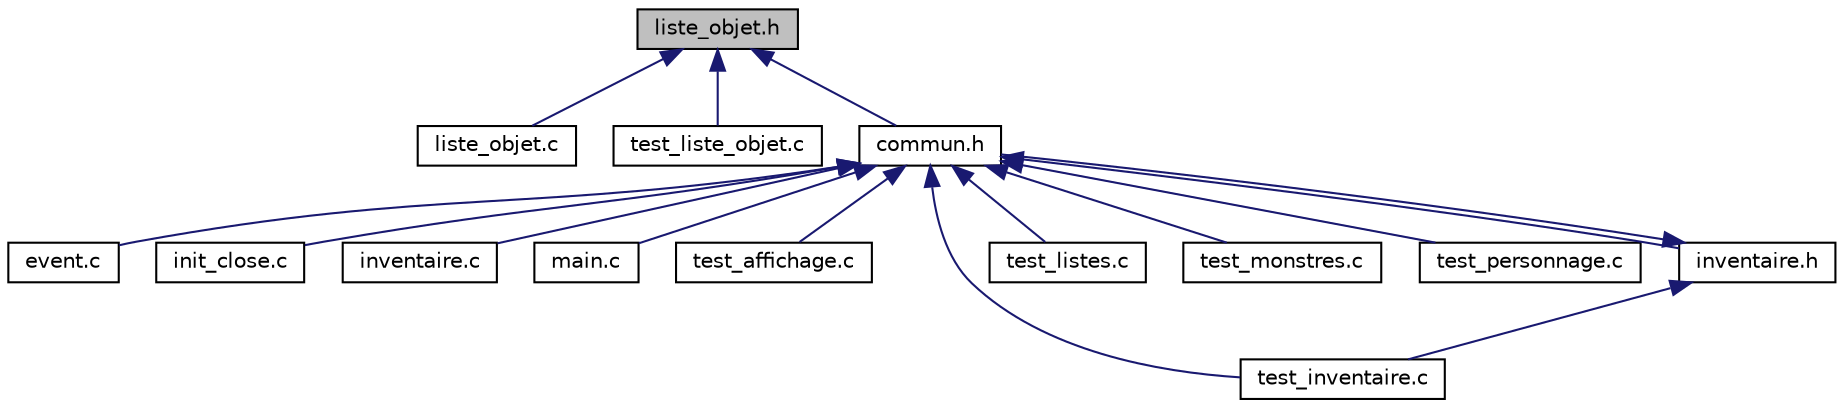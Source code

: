 digraph "liste_objet.h"
{
 // LATEX_PDF_SIZE
  edge [fontname="Helvetica",fontsize="10",labelfontname="Helvetica",labelfontsize="10"];
  node [fontname="Helvetica",fontsize="10",shape=record];
  Node1 [label="liste_objet.h",height=0.2,width=0.4,color="black", fillcolor="grey75", style="filled", fontcolor="black",tooltip="Fichier contenant toutes les définitions concernant les listes d'objets."];
  Node1 -> Node2 [dir="back",color="midnightblue",fontsize="10",style="solid"];
  Node2 [label="liste_objet.c",height=0.2,width=0.4,color="black", fillcolor="white", style="filled",URL="$d5/d17/liste__objet_8c.html",tooltip=" "];
  Node1 -> Node3 [dir="back",color="midnightblue",fontsize="10",style="solid"];
  Node3 [label="test_liste_objet.c",height=0.2,width=0.4,color="black", fillcolor="white", style="filled",URL="$dc/de4/test__liste__objet_8c.html",tooltip=" "];
  Node1 -> Node4 [dir="back",color="midnightblue",fontsize="10",style="solid"];
  Node4 [label="commun.h",height=0.2,width=0.4,color="black", fillcolor="white", style="filled",URL="$d1/d0f/commun_8h.html",tooltip=" "];
  Node4 -> Node5 [dir="back",color="midnightblue",fontsize="10",style="solid"];
  Node5 [label="event.c",height=0.2,width=0.4,color="black", fillcolor="white", style="filled",URL="$d0/deb/event_8c.html",tooltip="Fichier qui appelle différentes fonctions en fonction du déclenchement d'évenements."];
  Node4 -> Node6 [dir="back",color="midnightblue",fontsize="10",style="solid"];
  Node6 [label="init_close.c",height=0.2,width=0.4,color="black", fillcolor="white", style="filled",URL="$d1/d41/init__close_8c.html",tooltip=" "];
  Node4 -> Node7 [dir="back",color="midnightblue",fontsize="10",style="solid"];
  Node7 [label="inventaire.c",height=0.2,width=0.4,color="black", fillcolor="white", style="filled",URL="$d4/d04/inventaire_8c.html",tooltip=" "];
  Node4 -> Node8 [dir="back",color="midnightblue",fontsize="10",style="solid"];
  Node8 [label="main.c",height=0.2,width=0.4,color="black", fillcolor="white", style="filled",URL="$d0/d29/main_8c.html",tooltip=" "];
  Node4 -> Node9 [dir="back",color="midnightblue",fontsize="10",style="solid"];
  Node9 [label="test_affichage.c",height=0.2,width=0.4,color="black", fillcolor="white", style="filled",URL="$d3/dd5/test__affichage_8c.html",tooltip=" "];
  Node4 -> Node10 [dir="back",color="midnightblue",fontsize="10",style="solid"];
  Node10 [label="test_inventaire.c",height=0.2,width=0.4,color="black", fillcolor="white", style="filled",URL="$d9/d66/test__inventaire_8c.html",tooltip=" "];
  Node4 -> Node11 [dir="back",color="midnightblue",fontsize="10",style="solid"];
  Node11 [label="test_listes.c",height=0.2,width=0.4,color="black", fillcolor="white", style="filled",URL="$d7/d17/test__listes_8c.html",tooltip=" "];
  Node4 -> Node12 [dir="back",color="midnightblue",fontsize="10",style="solid"];
  Node12 [label="test_monstres.c",height=0.2,width=0.4,color="black", fillcolor="white", style="filled",URL="$d0/db4/test__monstres_8c.html",tooltip=" "];
  Node4 -> Node13 [dir="back",color="midnightblue",fontsize="10",style="solid"];
  Node13 [label="test_personnage.c",height=0.2,width=0.4,color="black", fillcolor="white", style="filled",URL="$d3/d9d/test__personnage_8c.html",tooltip=" "];
  Node4 -> Node14 [dir="back",color="midnightblue",fontsize="10",style="solid"];
  Node14 [label="inventaire.h",height=0.2,width=0.4,color="black", fillcolor="white", style="filled",URL="$d2/d9f/inventaire_8h.html",tooltip=" "];
  Node14 -> Node10 [dir="back",color="midnightblue",fontsize="10",style="solid"];
  Node14 -> Node4 [dir="back",color="midnightblue",fontsize="10",style="solid"];
}
